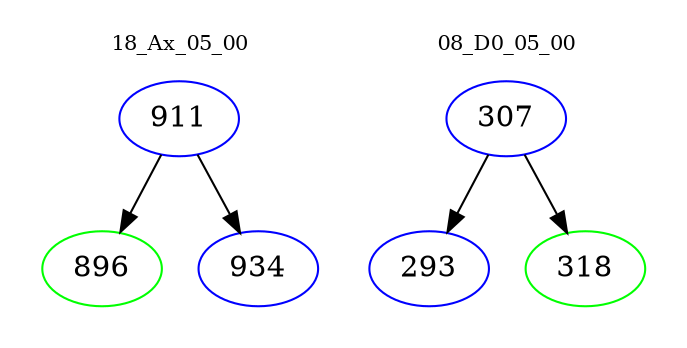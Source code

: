 digraph{
subgraph cluster_0 {
color = white
label = "18_Ax_05_00";
fontsize=10;
T0_911 [label="911", color="blue"]
T0_911 -> T0_896 [color="black"]
T0_896 [label="896", color="green"]
T0_911 -> T0_934 [color="black"]
T0_934 [label="934", color="blue"]
}
subgraph cluster_1 {
color = white
label = "08_D0_05_00";
fontsize=10;
T1_307 [label="307", color="blue"]
T1_307 -> T1_293 [color="black"]
T1_293 [label="293", color="blue"]
T1_307 -> T1_318 [color="black"]
T1_318 [label="318", color="green"]
}
}
